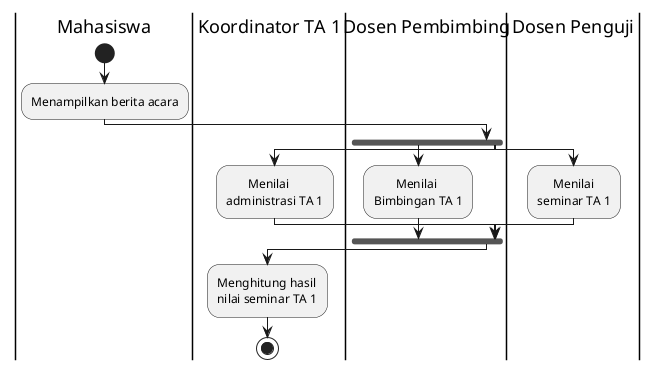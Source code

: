 @startuml
|Mahasiswa|
start
:Menampilkan berita acara;
|Koordinator TA 1|
|Dosen Pembimbing|
fork
:       Menilai
Bimbingan TA 1;
fork again
|Koordinator TA 1|
:       Menilai
administrasi TA 1;
fork again
|Dosen Penguji|
:     Menilai
seminar TA 1;

|Dosen Pembimbing|
end fork
|Koordinator TA 1|
:Menghitung hasil
nilai seminar TA 1;
stop
@enduml

